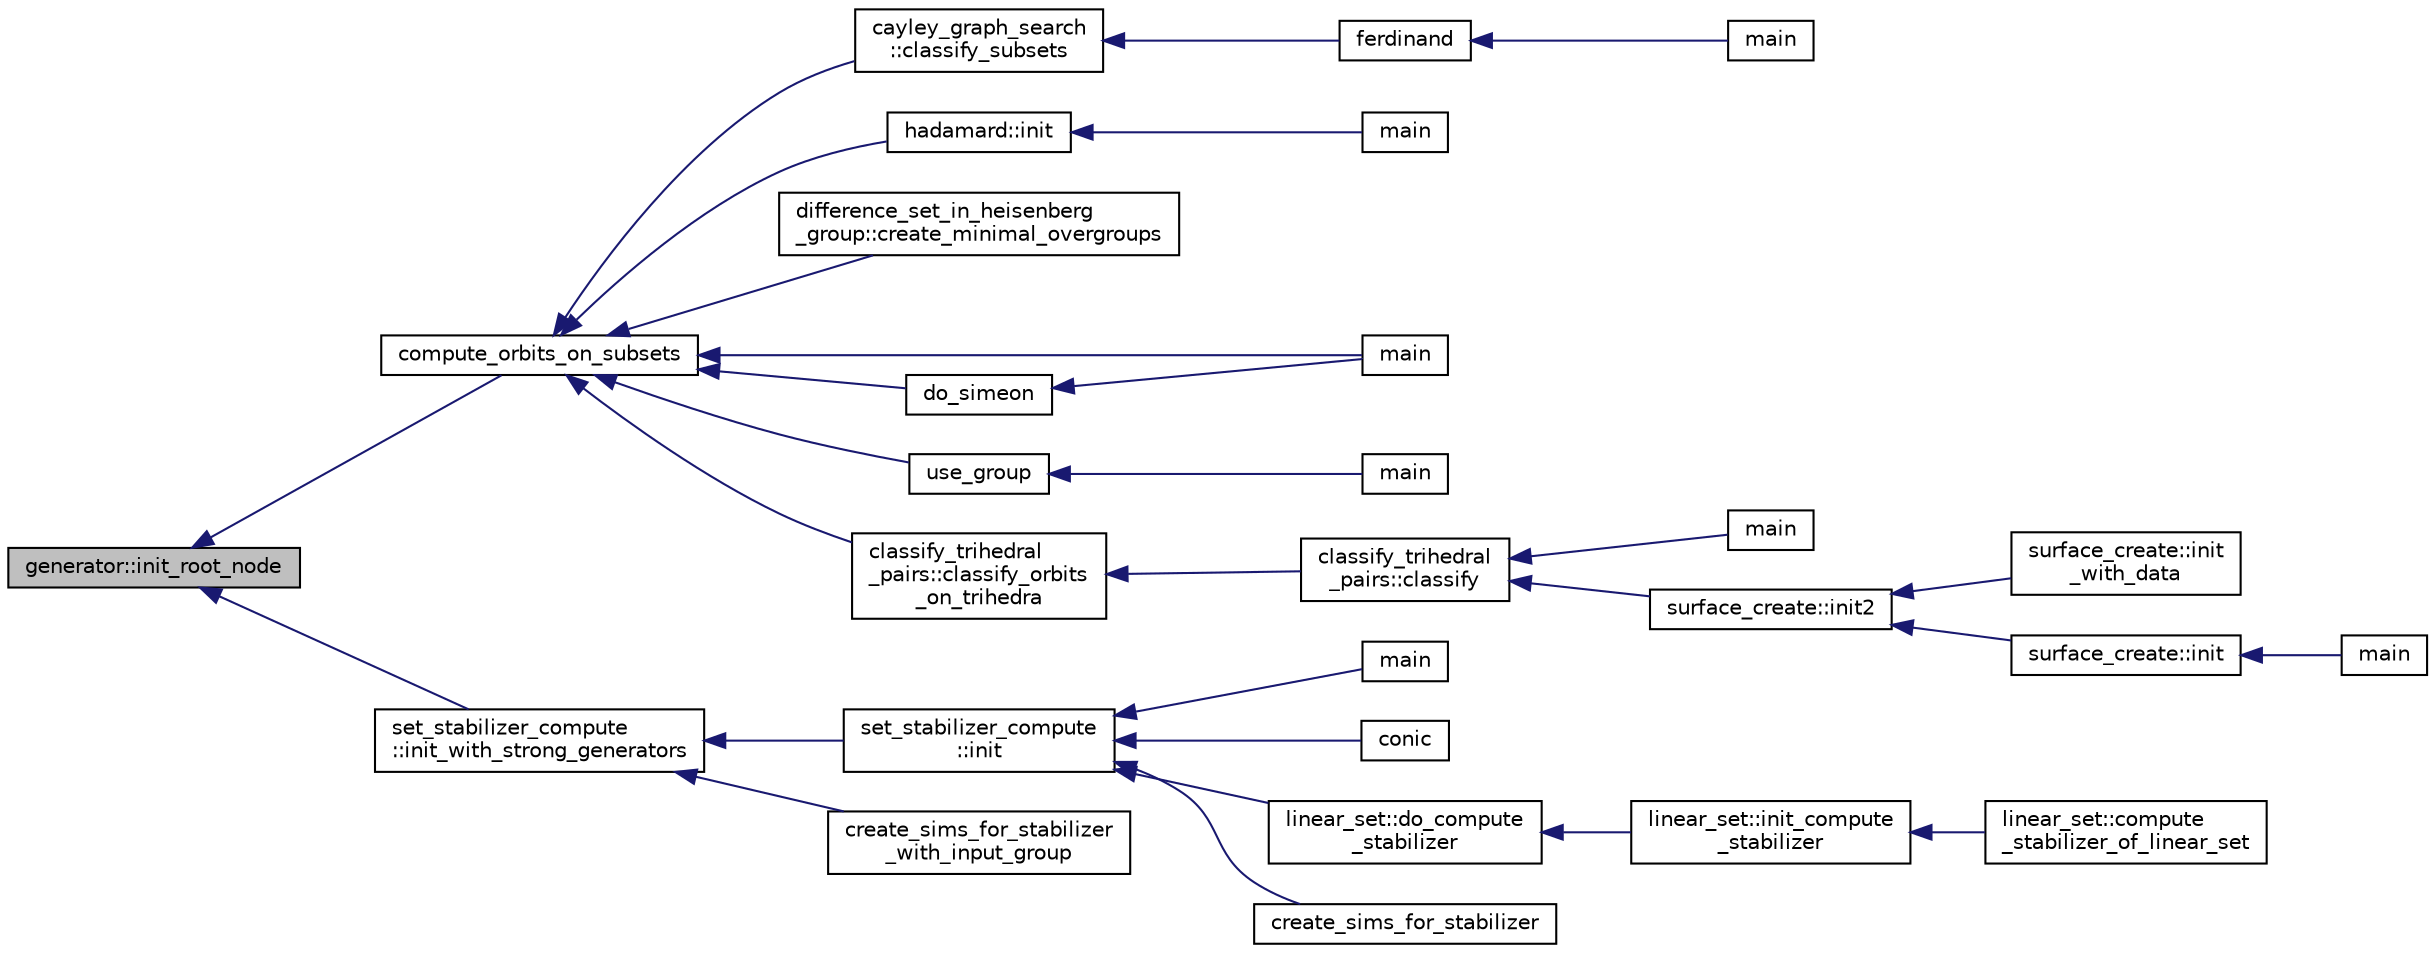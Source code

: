digraph "generator::init_root_node"
{
  edge [fontname="Helvetica",fontsize="10",labelfontname="Helvetica",labelfontsize="10"];
  node [fontname="Helvetica",fontsize="10",shape=record];
  rankdir="LR";
  Node10053 [label="generator::init_root_node",height=0.2,width=0.4,color="black", fillcolor="grey75", style="filled", fontcolor="black"];
  Node10053 -> Node10054 [dir="back",color="midnightblue",fontsize="10",style="solid",fontname="Helvetica"];
  Node10054 [label="compute_orbits_on_subsets",height=0.2,width=0.4,color="black", fillcolor="white", style="filled",URL="$d3/d35/snakes__and__ladders__global_8_c.html#af33697aede0480110b1227f727252637"];
  Node10054 -> Node10055 [dir="back",color="midnightblue",fontsize="10",style="solid",fontname="Helvetica"];
  Node10055 [label="cayley_graph_search\l::classify_subsets",height=0.2,width=0.4,color="black", fillcolor="white", style="filled",URL="$de/dae/classcayley__graph__search.html#a4cf8a90752e018a281481ac80ad52c4b"];
  Node10055 -> Node10056 [dir="back",color="midnightblue",fontsize="10",style="solid",fontname="Helvetica"];
  Node10056 [label="ferdinand",height=0.2,width=0.4,color="black", fillcolor="white", style="filled",URL="$da/df3/ferdinand_8_c.html#a322b57727d23cf5a0932f11c30ea18d9"];
  Node10056 -> Node10057 [dir="back",color="midnightblue",fontsize="10",style="solid",fontname="Helvetica"];
  Node10057 [label="main",height=0.2,width=0.4,color="black", fillcolor="white", style="filled",URL="$da/df3/ferdinand_8_c.html#a3c04138a5bfe5d72780bb7e82a18e627"];
  Node10054 -> Node10058 [dir="back",color="midnightblue",fontsize="10",style="solid",fontname="Helvetica"];
  Node10058 [label="hadamard::init",height=0.2,width=0.4,color="black", fillcolor="white", style="filled",URL="$d7/dbb/classhadamard.html#a16af359850b8bdd0d2a73e260d496c33"];
  Node10058 -> Node10059 [dir="back",color="midnightblue",fontsize="10",style="solid",fontname="Helvetica"];
  Node10059 [label="main",height=0.2,width=0.4,color="black", fillcolor="white", style="filled",URL="$dd/d1d/hadamard_8_c.html#a3c04138a5bfe5d72780bb7e82a18e627"];
  Node10054 -> Node10060 [dir="back",color="midnightblue",fontsize="10",style="solid",fontname="Helvetica"];
  Node10060 [label="difference_set_in_heisenberg\l_group::create_minimal_overgroups",height=0.2,width=0.4,color="black", fillcolor="white", style="filled",URL="$de/d8a/classdifference__set__in__heisenberg__group.html#a9bde5ad5da3ebaebf98fbfd3e8110b79"];
  Node10054 -> Node10061 [dir="back",color="midnightblue",fontsize="10",style="solid",fontname="Helvetica"];
  Node10061 [label="main",height=0.2,width=0.4,color="black", fillcolor="white", style="filled",URL="$d5/d13/simeon_8_c.html#ae66f6b31b5ad750f1fe042a706a4e3d4"];
  Node10054 -> Node10062 [dir="back",color="midnightblue",fontsize="10",style="solid",fontname="Helvetica"];
  Node10062 [label="do_simeon",height=0.2,width=0.4,color="black", fillcolor="white", style="filled",URL="$d5/d13/simeon_8_c.html#a36cf3f9cb484fa44da7a7dfcbe9385d0"];
  Node10062 -> Node10061 [dir="back",color="midnightblue",fontsize="10",style="solid",fontname="Helvetica"];
  Node10054 -> Node10063 [dir="back",color="midnightblue",fontsize="10",style="solid",fontname="Helvetica"];
  Node10063 [label="use_group",height=0.2,width=0.4,color="black", fillcolor="white", style="filled",URL="$d9/d9f/all__cliques_8_c.html#aba62531e97173264c39afe2c7857af31"];
  Node10063 -> Node10064 [dir="back",color="midnightblue",fontsize="10",style="solid",fontname="Helvetica"];
  Node10064 [label="main",height=0.2,width=0.4,color="black", fillcolor="white", style="filled",URL="$d9/d9f/all__cliques_8_c.html#a3c04138a5bfe5d72780bb7e82a18e627"];
  Node10054 -> Node10065 [dir="back",color="midnightblue",fontsize="10",style="solid",fontname="Helvetica"];
  Node10065 [label="classify_trihedral\l_pairs::classify_orbits\l_on_trihedra",height=0.2,width=0.4,color="black", fillcolor="white", style="filled",URL="$d1/d21/classclassify__trihedral__pairs.html#a99625621bfba4bb65b3d60304b306539"];
  Node10065 -> Node10066 [dir="back",color="midnightblue",fontsize="10",style="solid",fontname="Helvetica"];
  Node10066 [label="classify_trihedral\l_pairs::classify",height=0.2,width=0.4,color="black", fillcolor="white", style="filled",URL="$d1/d21/classclassify__trihedral__pairs.html#a134e4c3042163c24bf57050f26e364e1"];
  Node10066 -> Node10067 [dir="back",color="midnightblue",fontsize="10",style="solid",fontname="Helvetica"];
  Node10067 [label="main",height=0.2,width=0.4,color="black", fillcolor="white", style="filled",URL="$d6/dc3/arc__lifting__main_8_c.html#a217dbf8b442f20279ea00b898af96f52"];
  Node10066 -> Node10068 [dir="back",color="midnightblue",fontsize="10",style="solid",fontname="Helvetica"];
  Node10068 [label="surface_create::init2",height=0.2,width=0.4,color="black", fillcolor="white", style="filled",URL="$de/da4/classsurface__create.html#a0d600640f7dd62d5a6c36443effdab59"];
  Node10068 -> Node10069 [dir="back",color="midnightblue",fontsize="10",style="solid",fontname="Helvetica"];
  Node10069 [label="surface_create::init\l_with_data",height=0.2,width=0.4,color="black", fillcolor="white", style="filled",URL="$de/da4/classsurface__create.html#a9226f687139676532adb1aa971fbade2"];
  Node10068 -> Node10070 [dir="back",color="midnightblue",fontsize="10",style="solid",fontname="Helvetica"];
  Node10070 [label="surface_create::init",height=0.2,width=0.4,color="black", fillcolor="white", style="filled",URL="$de/da4/classsurface__create.html#ab0db5c12825f778e3caf8aa4da02eb06"];
  Node10070 -> Node10071 [dir="back",color="midnightblue",fontsize="10",style="solid",fontname="Helvetica"];
  Node10071 [label="main",height=0.2,width=0.4,color="black", fillcolor="white", style="filled",URL="$d2/dfa/create__surface__main_8_c.html#a217dbf8b442f20279ea00b898af96f52"];
  Node10053 -> Node10072 [dir="back",color="midnightblue",fontsize="10",style="solid",fontname="Helvetica"];
  Node10072 [label="set_stabilizer_compute\l::init_with_strong_generators",height=0.2,width=0.4,color="black", fillcolor="white", style="filled",URL="$d8/dc6/classset__stabilizer__compute.html#ad6def8c34e1eba080f0383038cd76016"];
  Node10072 -> Node10073 [dir="back",color="midnightblue",fontsize="10",style="solid",fontname="Helvetica"];
  Node10073 [label="set_stabilizer_compute\l::init",height=0.2,width=0.4,color="black", fillcolor="white", style="filled",URL="$d8/dc6/classset__stabilizer__compute.html#a3ffab71fb628fd1c25694c1bb69a65fe"];
  Node10073 -> Node10074 [dir="back",color="midnightblue",fontsize="10",style="solid",fontname="Helvetica"];
  Node10074 [label="main",height=0.2,width=0.4,color="black", fillcolor="white", style="filled",URL="$db/d67/test__hyperoval_8_c.html#a3c04138a5bfe5d72780bb7e82a18e627"];
  Node10073 -> Node10075 [dir="back",color="midnightblue",fontsize="10",style="solid",fontname="Helvetica"];
  Node10075 [label="conic",height=0.2,width=0.4,color="black", fillcolor="white", style="filled",URL="$d4/de8/conic_8_c.html#a96def9474b981a9d5831a9b48d85d652"];
  Node10073 -> Node10076 [dir="back",color="midnightblue",fontsize="10",style="solid",fontname="Helvetica"];
  Node10076 [label="linear_set::do_compute\l_stabilizer",height=0.2,width=0.4,color="black", fillcolor="white", style="filled",URL="$dd/d86/classlinear__set.html#ae8f58ded28fb5370f4459cca42b7463b"];
  Node10076 -> Node10077 [dir="back",color="midnightblue",fontsize="10",style="solid",fontname="Helvetica"];
  Node10077 [label="linear_set::init_compute\l_stabilizer",height=0.2,width=0.4,color="black", fillcolor="white", style="filled",URL="$dd/d86/classlinear__set.html#a0cc3eaec1896fdc977b62e94623b055b"];
  Node10077 -> Node10078 [dir="back",color="midnightblue",fontsize="10",style="solid",fontname="Helvetica"];
  Node10078 [label="linear_set::compute\l_stabilizer_of_linear_set",height=0.2,width=0.4,color="black", fillcolor="white", style="filled",URL="$dd/d86/classlinear__set.html#a098a133edfbaae0fd347a69c50bdbee2"];
  Node10073 -> Node10079 [dir="back",color="midnightblue",fontsize="10",style="solid",fontname="Helvetica"];
  Node10079 [label="create_sims_for_stabilizer",height=0.2,width=0.4,color="black", fillcolor="white", style="filled",URL="$d0/d76/tl__algebra__and__number__theory_8h.html#af2c67d225072549409be710ac3cd30f8"];
  Node10072 -> Node10080 [dir="back",color="midnightblue",fontsize="10",style="solid",fontname="Helvetica"];
  Node10080 [label="create_sims_for_stabilizer\l_with_input_group",height=0.2,width=0.4,color="black", fillcolor="white", style="filled",URL="$d0/d76/tl__algebra__and__number__theory_8h.html#af5482567a8d6ba5c2fe593bf6f7f9a0f"];
}
